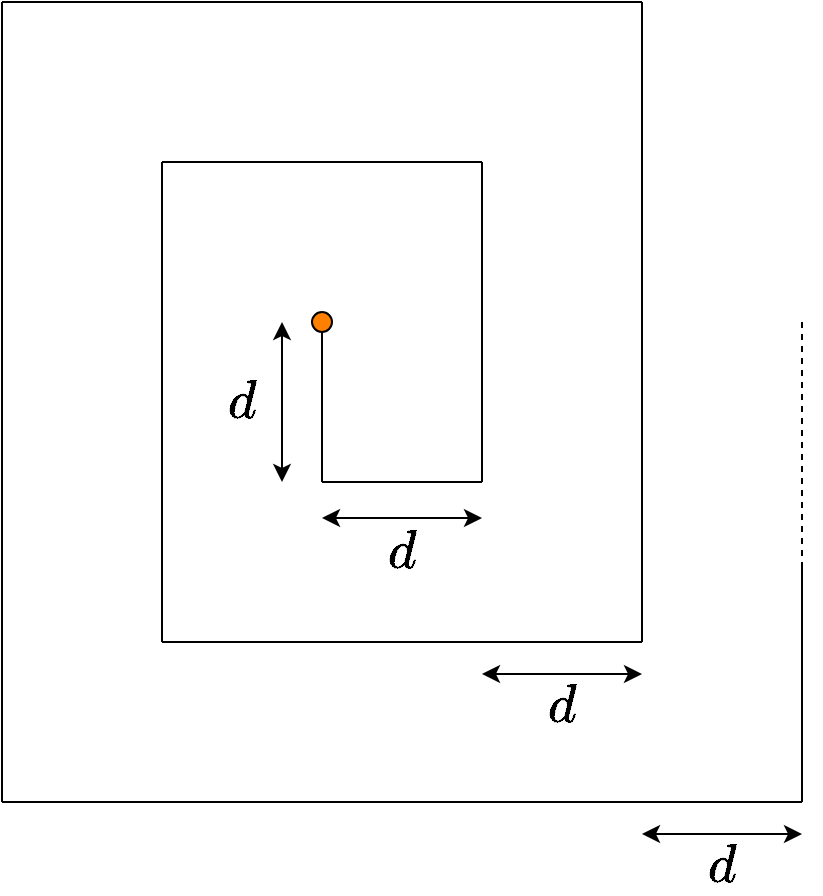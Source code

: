 <mxfile version="13.6.2" type="device"><diagram id="BbDIP30GVyXbrgZEK0yk" name="Page-1"><mxGraphModel dx="908" dy="622" grid="1" gridSize="10" guides="1" tooltips="1" connect="1" arrows="1" fold="1" page="1" pageScale="1" pageWidth="1100" pageHeight="850" math="1" shadow="0"><root><mxCell id="0"/><mxCell id="1" parent="0"/><mxCell id="70D0qzY7fjLbqXyGszwy-1" value="" style="endArrow=none;html=1;" edge="1" parent="1"><mxGeometry width="50" height="50" relative="1" as="geometry"><mxPoint x="520" y="400" as="sourcePoint"/><mxPoint x="600" y="400" as="targetPoint"/></mxGeometry></mxCell><mxCell id="70D0qzY7fjLbqXyGszwy-2" value="" style="endArrow=none;html=1;" edge="1" parent="1"><mxGeometry width="50" height="50" relative="1" as="geometry"><mxPoint x="440" y="240" as="sourcePoint"/><mxPoint x="600" y="240" as="targetPoint"/></mxGeometry></mxCell><mxCell id="70D0qzY7fjLbqXyGszwy-3" value="" style="endArrow=none;html=1;" edge="1" parent="1"><mxGeometry width="50" height="50" relative="1" as="geometry"><mxPoint x="520" y="400" as="sourcePoint"/><mxPoint x="520" y="320" as="targetPoint"/></mxGeometry></mxCell><mxCell id="70D0qzY7fjLbqXyGszwy-4" value="" style="endArrow=none;html=1;" edge="1" parent="1"><mxGeometry width="50" height="50" relative="1" as="geometry"><mxPoint x="600" y="240" as="sourcePoint"/><mxPoint x="600" y="400" as="targetPoint"/></mxGeometry></mxCell><mxCell id="70D0qzY7fjLbqXyGszwy-5" value="" style="endArrow=none;html=1;" edge="1" parent="1"><mxGeometry width="50" height="50" relative="1" as="geometry"><mxPoint x="440" y="480" as="sourcePoint"/><mxPoint x="440" y="240" as="targetPoint"/></mxGeometry></mxCell><mxCell id="70D0qzY7fjLbqXyGszwy-6" value="" style="endArrow=none;html=1;" edge="1" parent="1"><mxGeometry width="50" height="50" relative="1" as="geometry"><mxPoint x="440" y="480" as="sourcePoint"/><mxPoint x="680" y="480" as="targetPoint"/></mxGeometry></mxCell><mxCell id="70D0qzY7fjLbqXyGszwy-7" value="" style="endArrow=none;html=1;" edge="1" parent="1"><mxGeometry width="50" height="50" relative="1" as="geometry"><mxPoint x="680" y="480" as="sourcePoint"/><mxPoint x="680" y="160" as="targetPoint"/></mxGeometry></mxCell><mxCell id="70D0qzY7fjLbqXyGszwy-8" value="" style="endArrow=none;html=1;" edge="1" parent="1"><mxGeometry width="50" height="50" relative="1" as="geometry"><mxPoint x="360" y="160" as="sourcePoint"/><mxPoint x="680" y="160" as="targetPoint"/></mxGeometry></mxCell><mxCell id="70D0qzY7fjLbqXyGszwy-9" value="" style="endArrow=none;html=1;" edge="1" parent="1"><mxGeometry width="50" height="50" relative="1" as="geometry"><mxPoint x="360" y="160" as="sourcePoint"/><mxPoint x="360" y="560" as="targetPoint"/></mxGeometry></mxCell><mxCell id="70D0qzY7fjLbqXyGszwy-10" value="" style="endArrow=none;html=1;" edge="1" parent="1"><mxGeometry width="50" height="50" relative="1" as="geometry"><mxPoint x="360" y="560" as="sourcePoint"/><mxPoint x="760" y="560" as="targetPoint"/></mxGeometry></mxCell><mxCell id="70D0qzY7fjLbqXyGszwy-11" value="" style="endArrow=none;html=1;" edge="1" parent="1"><mxGeometry width="50" height="50" relative="1" as="geometry"><mxPoint x="760" y="560" as="sourcePoint"/><mxPoint x="760" y="440" as="targetPoint"/></mxGeometry></mxCell><mxCell id="70D0qzY7fjLbqXyGszwy-12" value="" style="endArrow=none;dashed=1;html=1;" edge="1" parent="1"><mxGeometry width="50" height="50" relative="1" as="geometry"><mxPoint x="760" y="320" as="sourcePoint"/><mxPoint x="760" y="440" as="targetPoint"/></mxGeometry></mxCell><mxCell id="70D0qzY7fjLbqXyGszwy-13" value="" style="endArrow=classic;startArrow=classic;html=1;strokeColor=#000000;" edge="1" parent="1"><mxGeometry width="50" height="50" relative="1" as="geometry"><mxPoint x="500" y="400" as="sourcePoint"/><mxPoint x="500" y="320" as="targetPoint"/></mxGeometry></mxCell><mxCell id="70D0qzY7fjLbqXyGszwy-14" value="" style="ellipse;whiteSpace=wrap;html=1;aspect=fixed;fillColor=#FF8000;" vertex="1" parent="1"><mxGeometry x="515" y="315" width="10" height="10" as="geometry"/></mxCell><mxCell id="70D0qzY7fjLbqXyGszwy-15" value="$$d$$" style="text;html=1;strokeColor=none;fillColor=none;align=center;verticalAlign=middle;whiteSpace=wrap;rounded=0;fontSize=23;" vertex="1" parent="1"><mxGeometry x="460" y="350" width="40" height="20" as="geometry"/></mxCell><mxCell id="70D0qzY7fjLbqXyGszwy-16" value="" style="endArrow=classic;startArrow=classic;html=1;strokeColor=#000000;fontSize=29;" edge="1" parent="1"><mxGeometry width="50" height="50" relative="1" as="geometry"><mxPoint x="600" y="496" as="sourcePoint"/><mxPoint x="680" y="496" as="targetPoint"/></mxGeometry></mxCell><mxCell id="70D0qzY7fjLbqXyGszwy-17" value="" style="endArrow=classic;startArrow=classic;html=1;strokeColor=#000000;fontSize=29;" edge="1" parent="1"><mxGeometry width="50" height="50" relative="1" as="geometry"><mxPoint x="680" y="576" as="sourcePoint"/><mxPoint x="760" y="576" as="targetPoint"/></mxGeometry></mxCell><mxCell id="70D0qzY7fjLbqXyGszwy-18" value="" style="endArrow=classic;startArrow=classic;html=1;strokeColor=#000000;fontSize=29;" edge="1" parent="1"><mxGeometry width="50" height="50" relative="1" as="geometry"><mxPoint x="520" y="418" as="sourcePoint"/><mxPoint x="600" y="418" as="targetPoint"/></mxGeometry></mxCell><mxCell id="70D0qzY7fjLbqXyGszwy-19" value="$$d$$" style="text;html=1;strokeColor=none;fillColor=none;align=center;verticalAlign=middle;whiteSpace=wrap;rounded=0;fontSize=23;" vertex="1" parent="1"><mxGeometry x="540" y="425" width="40" height="20" as="geometry"/></mxCell><mxCell id="70D0qzY7fjLbqXyGszwy-21" value="$$d$$" style="text;html=1;strokeColor=none;fillColor=none;align=center;verticalAlign=middle;whiteSpace=wrap;rounded=0;fontSize=23;" vertex="1" parent="1"><mxGeometry x="620" y="502" width="40" height="20" as="geometry"/></mxCell><mxCell id="70D0qzY7fjLbqXyGszwy-22" value="$$d$$" style="text;html=1;strokeColor=none;fillColor=none;align=center;verticalAlign=middle;whiteSpace=wrap;rounded=0;fontSize=23;" vertex="1" parent="1"><mxGeometry x="700" y="582" width="40" height="20" as="geometry"/></mxCell></root></mxGraphModel></diagram></mxfile>